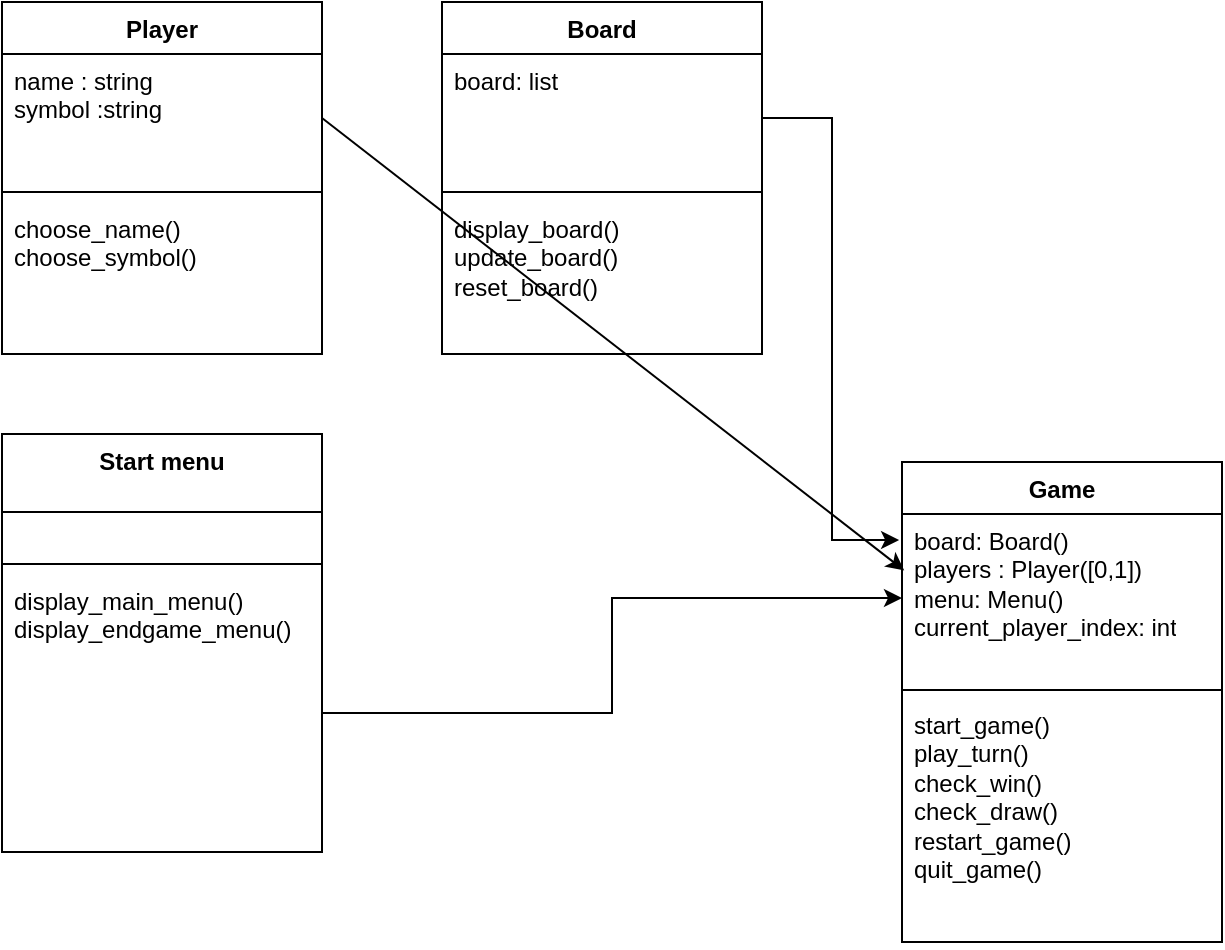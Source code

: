 <mxfile version="24.7.17">
  <diagram name="Page-1" id="ZNACH359qdT4AN0xr30S">
    <mxGraphModel dx="579" dy="626" grid="1" gridSize="10" guides="1" tooltips="1" connect="1" arrows="1" fold="1" page="1" pageScale="1" pageWidth="850" pageHeight="1100" math="0" shadow="0">
      <root>
        <mxCell id="0" />
        <mxCell id="1" parent="0" />
        <mxCell id="WgSgij_fq1aB1iDJKO_s-5" style="edgeStyle=orthogonalEdgeStyle;rounded=0;orthogonalLoop=1;jettySize=auto;html=1;exitX=1;exitY=0.5;exitDx=0;exitDy=0;entryX=0.5;entryY=0;entryDx=0;entryDy=0;" edge="1" parent="1" source="WgSgij_fq1aB1iDJKO_s-1">
          <mxGeometry relative="1" as="geometry">
            <mxPoint x="240" y="260" as="targetPoint" />
          </mxGeometry>
        </mxCell>
        <mxCell id="WgSgij_fq1aB1iDJKO_s-25" style="edgeStyle=orthogonalEdgeStyle;rounded=0;orthogonalLoop=1;jettySize=auto;html=1;exitX=0.5;exitY=0;exitDx=0;exitDy=0;entryX=0.5;entryY=1;entryDx=0;entryDy=0;" edge="1" parent="1" source="WgSgij_fq1aB1iDJKO_s-1">
          <mxGeometry relative="1" as="geometry">
            <mxPoint x="280" y="50" as="targetPoint" />
          </mxGeometry>
        </mxCell>
        <mxCell id="WgSgij_fq1aB1iDJKO_s-6" style="edgeStyle=orthogonalEdgeStyle;rounded=0;orthogonalLoop=1;jettySize=auto;html=1;exitX=1;exitY=0.5;exitDx=0;exitDy=0;entryX=0;entryY=0.5;entryDx=0;entryDy=0;" edge="1" parent="1" source="WgSgij_fq1aB1iDJKO_s-2">
          <mxGeometry relative="1" as="geometry">
            <mxPoint x="425" y="210" as="targetPoint" />
          </mxGeometry>
        </mxCell>
        <mxCell id="WgSgij_fq1aB1iDJKO_s-37" value="Player" style="swimlane;fontStyle=1;align=center;verticalAlign=top;childLayout=stackLayout;horizontal=1;startSize=26;horizontalStack=0;resizeParent=1;resizeParentMax=0;resizeLast=0;collapsible=1;marginBottom=0;whiteSpace=wrap;html=1;" vertex="1" parent="1">
          <mxGeometry x="170" y="230" width="160" height="176" as="geometry" />
        </mxCell>
        <mxCell id="WgSgij_fq1aB1iDJKO_s-38" value="name : string&lt;div&gt;symbol :string&lt;/div&gt;" style="text;strokeColor=none;fillColor=none;align=left;verticalAlign=top;spacingLeft=4;spacingRight=4;overflow=hidden;rotatable=0;points=[[0,0.5],[1,0.5]];portConstraint=eastwest;whiteSpace=wrap;html=1;" vertex="1" parent="WgSgij_fq1aB1iDJKO_s-37">
          <mxGeometry y="26" width="160" height="64" as="geometry" />
        </mxCell>
        <mxCell id="WgSgij_fq1aB1iDJKO_s-39" value="" style="line;strokeWidth=1;fillColor=none;align=left;verticalAlign=middle;spacingTop=-1;spacingLeft=3;spacingRight=3;rotatable=0;labelPosition=right;points=[];portConstraint=eastwest;strokeColor=inherit;" vertex="1" parent="WgSgij_fq1aB1iDJKO_s-37">
          <mxGeometry y="90" width="160" height="10" as="geometry" />
        </mxCell>
        <mxCell id="WgSgij_fq1aB1iDJKO_s-36" value="choose_name()&lt;div&gt;choose_symbol()&lt;/div&gt;" style="text;strokeColor=none;fillColor=none;align=left;verticalAlign=top;spacingLeft=4;spacingRight=4;overflow=hidden;rotatable=0;points=[[0,0.5],[1,0.5]];portConstraint=eastwest;whiteSpace=wrap;html=1;" vertex="1" parent="WgSgij_fq1aB1iDJKO_s-37">
          <mxGeometry y="100" width="160" height="76" as="geometry" />
        </mxCell>
        <mxCell id="WgSgij_fq1aB1iDJKO_s-41" value="Board" style="swimlane;fontStyle=1;align=center;verticalAlign=top;childLayout=stackLayout;horizontal=1;startSize=26;horizontalStack=0;resizeParent=1;resizeParentMax=0;resizeLast=0;collapsible=1;marginBottom=0;whiteSpace=wrap;html=1;" vertex="1" parent="1">
          <mxGeometry x="390" y="230" width="160" height="176" as="geometry" />
        </mxCell>
        <mxCell id="WgSgij_fq1aB1iDJKO_s-42" value="board: list&lt;div&gt;&lt;br&gt;&lt;/div&gt;" style="text;strokeColor=none;fillColor=none;align=left;verticalAlign=top;spacingLeft=4;spacingRight=4;overflow=hidden;rotatable=0;points=[[0,0.5],[1,0.5]];portConstraint=eastwest;whiteSpace=wrap;html=1;" vertex="1" parent="WgSgij_fq1aB1iDJKO_s-41">
          <mxGeometry y="26" width="160" height="64" as="geometry" />
        </mxCell>
        <mxCell id="WgSgij_fq1aB1iDJKO_s-43" value="" style="line;strokeWidth=1;fillColor=none;align=left;verticalAlign=middle;spacingTop=-1;spacingLeft=3;spacingRight=3;rotatable=0;labelPosition=right;points=[];portConstraint=eastwest;strokeColor=inherit;" vertex="1" parent="WgSgij_fq1aB1iDJKO_s-41">
          <mxGeometry y="90" width="160" height="10" as="geometry" />
        </mxCell>
        <mxCell id="WgSgij_fq1aB1iDJKO_s-44" value="&lt;div&gt;display_board()&lt;/div&gt;&lt;div&gt;update_board()&lt;/div&gt;&lt;div&gt;reset_board()&lt;/div&gt;" style="text;strokeColor=none;fillColor=none;align=left;verticalAlign=top;spacingLeft=4;spacingRight=4;overflow=hidden;rotatable=0;points=[[0,0.5],[1,0.5]];portConstraint=eastwest;whiteSpace=wrap;html=1;" vertex="1" parent="WgSgij_fq1aB1iDJKO_s-41">
          <mxGeometry y="100" width="160" height="76" as="geometry" />
        </mxCell>
        <mxCell id="WgSgij_fq1aB1iDJKO_s-45" value="Start menu" style="swimlane;fontStyle=1;align=center;verticalAlign=top;childLayout=stackLayout;horizontal=1;startSize=39;horizontalStack=0;resizeParent=1;resizeParentMax=0;resizeLast=0;collapsible=1;marginBottom=0;whiteSpace=wrap;html=1;" vertex="1" parent="1">
          <mxGeometry x="170" y="446" width="160" height="209" as="geometry" />
        </mxCell>
        <mxCell id="WgSgij_fq1aB1iDJKO_s-46" value="&lt;div&gt;&lt;br&gt;&lt;/div&gt;" style="text;strokeColor=none;fillColor=none;align=left;verticalAlign=top;spacingLeft=4;spacingRight=4;overflow=hidden;rotatable=0;points=[[0,0.5],[1,0.5]];portConstraint=eastwest;whiteSpace=wrap;html=1;" vertex="1" parent="WgSgij_fq1aB1iDJKO_s-45">
          <mxGeometry y="39" width="160" height="21" as="geometry" />
        </mxCell>
        <mxCell id="WgSgij_fq1aB1iDJKO_s-47" value="" style="line;strokeWidth=1;fillColor=none;align=left;verticalAlign=middle;spacingTop=-1;spacingLeft=3;spacingRight=3;rotatable=0;labelPosition=right;points=[];portConstraint=eastwest;strokeColor=inherit;" vertex="1" parent="WgSgij_fq1aB1iDJKO_s-45">
          <mxGeometry y="60" width="160" height="10" as="geometry" />
        </mxCell>
        <mxCell id="WgSgij_fq1aB1iDJKO_s-48" value="&lt;div&gt;display_main_menu()&lt;/div&gt;&lt;div&gt;display_endgame_menu()&lt;/div&gt;" style="text;strokeColor=none;fillColor=none;align=left;verticalAlign=top;spacingLeft=4;spacingRight=4;overflow=hidden;rotatable=0;points=[[0,0.5],[1,0.5]];portConstraint=eastwest;whiteSpace=wrap;html=1;" vertex="1" parent="WgSgij_fq1aB1iDJKO_s-45">
          <mxGeometry y="70" width="160" height="139" as="geometry" />
        </mxCell>
        <mxCell id="WgSgij_fq1aB1iDJKO_s-49" value="Game" style="swimlane;fontStyle=1;align=center;verticalAlign=top;childLayout=stackLayout;horizontal=1;startSize=26;horizontalStack=0;resizeParent=1;resizeParentMax=0;resizeLast=0;collapsible=1;marginBottom=0;whiteSpace=wrap;html=1;" vertex="1" parent="1">
          <mxGeometry x="620" y="460" width="160" height="240" as="geometry" />
        </mxCell>
        <mxCell id="WgSgij_fq1aB1iDJKO_s-50" value="board: Board()&lt;div&gt;players : Player([0,1])&lt;/div&gt;&lt;div&gt;menu: Menu()&lt;/div&gt;&lt;div&gt;current_player_index: int&lt;/div&gt;" style="text;strokeColor=none;fillColor=none;align=left;verticalAlign=top;spacingLeft=4;spacingRight=4;overflow=hidden;rotatable=0;points=[[0,0.5],[1,0.5]];portConstraint=eastwest;whiteSpace=wrap;html=1;" vertex="1" parent="WgSgij_fq1aB1iDJKO_s-49">
          <mxGeometry y="26" width="160" height="84" as="geometry" />
        </mxCell>
        <mxCell id="WgSgij_fq1aB1iDJKO_s-51" value="" style="line;strokeWidth=1;fillColor=none;align=left;verticalAlign=middle;spacingTop=-1;spacingLeft=3;spacingRight=3;rotatable=0;labelPosition=right;points=[];portConstraint=eastwest;strokeColor=inherit;" vertex="1" parent="WgSgij_fq1aB1iDJKO_s-49">
          <mxGeometry y="110" width="160" height="8" as="geometry" />
        </mxCell>
        <mxCell id="WgSgij_fq1aB1iDJKO_s-52" value="start_game()&lt;div&gt;play_turn()&lt;/div&gt;&lt;div&gt;check_win()&lt;/div&gt;&lt;div&gt;check_draw()&lt;/div&gt;&lt;div&gt;restart_game()&lt;/div&gt;&lt;div&gt;quit_game()&lt;/div&gt;" style="text;strokeColor=none;fillColor=none;align=left;verticalAlign=top;spacingLeft=4;spacingRight=4;overflow=hidden;rotatable=0;points=[[0,0.5],[1,0.5]];portConstraint=eastwest;whiteSpace=wrap;html=1;" vertex="1" parent="WgSgij_fq1aB1iDJKO_s-49">
          <mxGeometry y="118" width="160" height="122" as="geometry" />
        </mxCell>
        <mxCell id="WgSgij_fq1aB1iDJKO_s-53" style="rounded=0;orthogonalLoop=1;jettySize=auto;html=1;exitX=1;exitY=0.5;exitDx=0;exitDy=0;entryX=0.007;entryY=0.336;entryDx=0;entryDy=0;entryPerimeter=0;" edge="1" parent="1" source="WgSgij_fq1aB1iDJKO_s-38" target="WgSgij_fq1aB1iDJKO_s-50">
          <mxGeometry relative="1" as="geometry" />
        </mxCell>
        <mxCell id="WgSgij_fq1aB1iDJKO_s-54" style="edgeStyle=orthogonalEdgeStyle;rounded=0;orthogonalLoop=1;jettySize=auto;html=1;exitX=1;exitY=0.5;exitDx=0;exitDy=0;entryX=-0.009;entryY=0.155;entryDx=0;entryDy=0;entryPerimeter=0;" edge="1" parent="1" source="WgSgij_fq1aB1iDJKO_s-42" target="WgSgij_fq1aB1iDJKO_s-50">
          <mxGeometry relative="1" as="geometry" />
        </mxCell>
        <mxCell id="WgSgij_fq1aB1iDJKO_s-55" style="edgeStyle=orthogonalEdgeStyle;rounded=0;orthogonalLoop=1;jettySize=auto;html=1;entryX=0;entryY=0.5;entryDx=0;entryDy=0;" edge="1" parent="1" source="WgSgij_fq1aB1iDJKO_s-48" target="WgSgij_fq1aB1iDJKO_s-50">
          <mxGeometry relative="1" as="geometry" />
        </mxCell>
      </root>
    </mxGraphModel>
  </diagram>
</mxfile>

